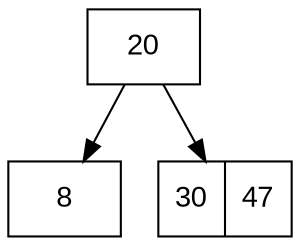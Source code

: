 digraph BST {
  node [fontname="Arial", shape=record];


	20->8;
	3047[ label="30| 47"];
	20->3047;


	/* 2039 [label="9, 20, 39", shape=oval color=grey40, fontcolor=grey40]; */
	/* 818[label="8, 18", shape=oval ] */
	/* 2039->818; */
	/* 2039->30 */
	/* 4047[label="40, 47", shape=oval] */
	/* 2039->4047; */
}
